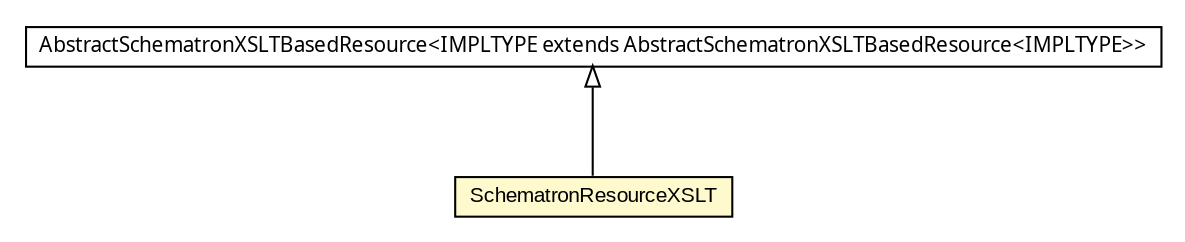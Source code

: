 #!/usr/local/bin/dot
#
# Class diagram 
# Generated by UMLGraph version 5.1 (http://www.umlgraph.org/)
#

digraph G {
	edge [fontname="arial",fontsize=10,labelfontname="arial",labelfontsize=10];
	node [fontname="arial",fontsize=10,shape=plaintext];
	nodesep=0.25;
	ranksep=0.5;
	// com.helger.schematron.xslt.SchematronResourceXSLT
	c14772 [label=<<table title="com.helger.schematron.xslt.SchematronResourceXSLT" border="0" cellborder="1" cellspacing="0" cellpadding="2" port="p" bgcolor="lemonChiffon" href="./SchematronResourceXSLT.html">
		<tr><td><table border="0" cellspacing="0" cellpadding="1">
<tr><td align="center" balign="center"> SchematronResourceXSLT </td></tr>
		</table></td></tr>
		</table>>, fontname="arial", fontcolor="black", fontsize=10.0];
	// com.helger.schematron.xslt.AbstractSchematronXSLTBasedResource<IMPLTYPE extends com.helger.schematron.xslt.AbstractSchematronXSLTBasedResource<IMPLTYPE>>
	c14776 [label=<<table title="com.helger.schematron.xslt.AbstractSchematronXSLTBasedResource" border="0" cellborder="1" cellspacing="0" cellpadding="2" port="p" href="./AbstractSchematronXSLTBasedResource.html">
		<tr><td><table border="0" cellspacing="0" cellpadding="1">
<tr><td align="center" balign="center"><font face="ariali"> AbstractSchematronXSLTBasedResource&lt;IMPLTYPE extends AbstractSchematronXSLTBasedResource&lt;IMPLTYPE&gt;&gt; </font></td></tr>
		</table></td></tr>
		</table>>, fontname="arial", fontcolor="black", fontsize=10.0];
	//com.helger.schematron.xslt.SchematronResourceXSLT extends com.helger.schematron.xslt.AbstractSchematronXSLTBasedResource<com.helger.schematron.xslt.SchematronResourceXSLT>
	c14776:p -> c14772:p [dir=back,arrowtail=empty];
}

